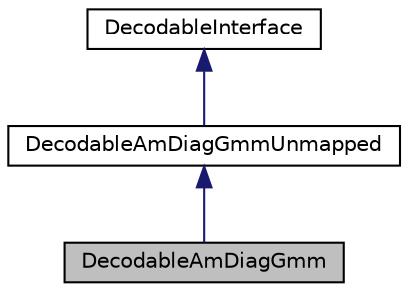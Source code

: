digraph "DecodableAmDiagGmm"
{
  edge [fontname="Helvetica",fontsize="10",labelfontname="Helvetica",labelfontsize="10"];
  node [fontname="Helvetica",fontsize="10",shape=record];
  Node0 [label="DecodableAmDiagGmm",height=0.2,width=0.4,color="black", fillcolor="grey75", style="filled", fontcolor="black"];
  Node1 -> Node0 [dir="back",color="midnightblue",fontsize="10",style="solid",fontname="Helvetica"];
  Node1 [label="DecodableAmDiagGmmUnmapped",height=0.2,width=0.4,color="black", fillcolor="white", style="filled",URL="$classkaldi_1_1DecodableAmDiagGmmUnmapped.html",tooltip="DecodableAmDiagGmmUnmapped is a decodable object that takes indices that correspond to pdf-id&#39;s plus ..."];
  Node2 -> Node1 [dir="back",color="midnightblue",fontsize="10",style="solid",fontname="Helvetica"];
  Node2 [label="DecodableInterface",height=0.2,width=0.4,color="black", fillcolor="white", style="filled",URL="$classkaldi_1_1DecodableInterface.html",tooltip="DecodableInterface provides a link between the (acoustic-modeling and feature-processing) code and th..."];
}
